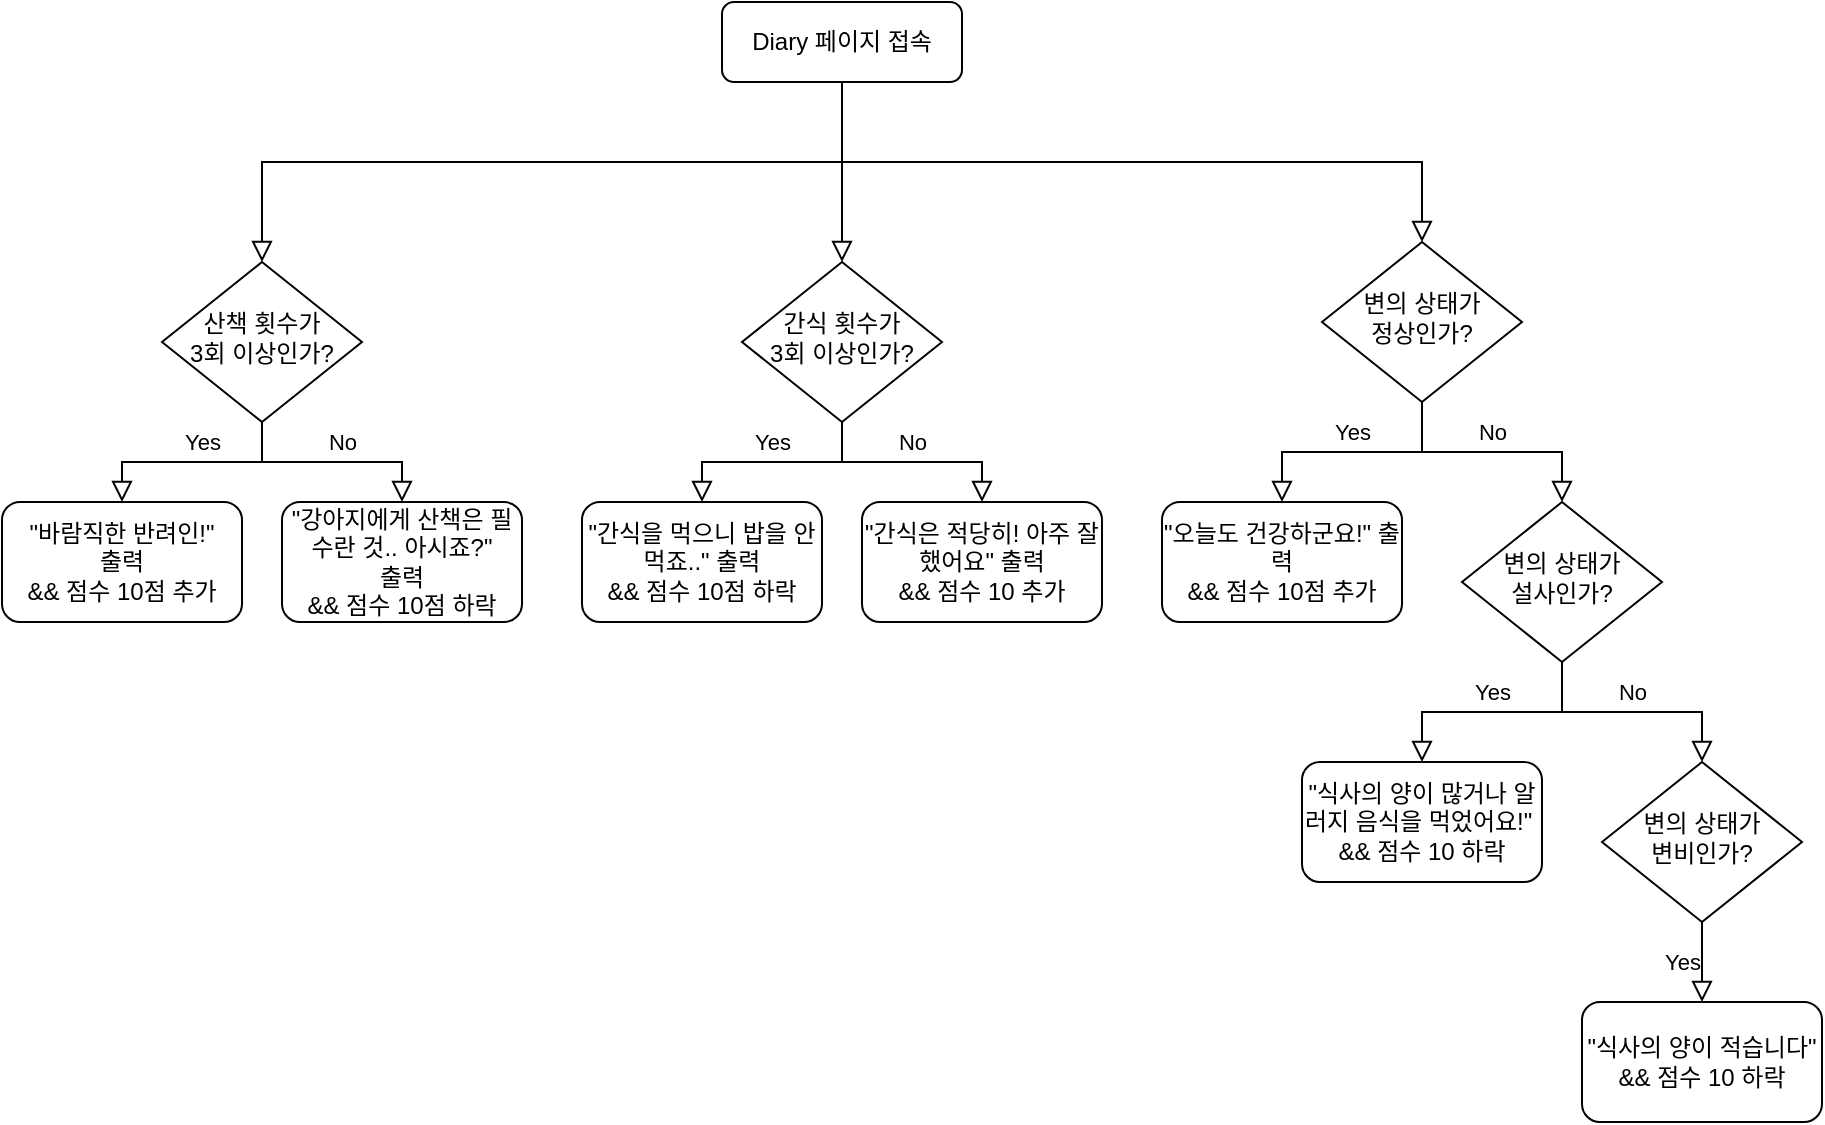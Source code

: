 <mxfile version="20.4.0" type="github"><diagram id="C5RBs43oDa-KdzZeNtuy" name="Page-1"><mxGraphModel dx="992" dy="489" grid="1" gridSize="10" guides="1" tooltips="1" connect="1" arrows="1" fold="1" page="1" pageScale="1" pageWidth="827" pageHeight="1169" math="0" shadow="0"><root><mxCell id="WIyWlLk6GJQsqaUBKTNV-0"/><mxCell id="WIyWlLk6GJQsqaUBKTNV-1" parent="WIyWlLk6GJQsqaUBKTNV-0"/><mxCell id="WIyWlLk6GJQsqaUBKTNV-2" value="" style="rounded=0;html=1;jettySize=auto;orthogonalLoop=1;fontSize=11;endArrow=block;endFill=0;endSize=8;strokeWidth=1;shadow=0;labelBackgroundColor=none;edgeStyle=orthogonalEdgeStyle;exitX=0.5;exitY=1;exitDx=0;exitDy=0;entryX=0.5;entryY=0;entryDx=0;entryDy=0;" parent="WIyWlLk6GJQsqaUBKTNV-1" source="WIyWlLk6GJQsqaUBKTNV-3" target="WIyWlLk6GJQsqaUBKTNV-6" edge="1"><mxGeometry relative="1" as="geometry"><Array as="points"><mxPoint x="540" y="120"/><mxPoint x="250" y="120"/></Array></mxGeometry></mxCell><mxCell id="WIyWlLk6GJQsqaUBKTNV-3" value="Diary 페이지 접속" style="rounded=1;whiteSpace=wrap;html=1;fontSize=12;glass=0;strokeWidth=1;shadow=0;" parent="WIyWlLk6GJQsqaUBKTNV-1" vertex="1"><mxGeometry x="480" y="40" width="120" height="40" as="geometry"/></mxCell><mxCell id="WIyWlLk6GJQsqaUBKTNV-4" value="Yes" style="rounded=0;html=1;jettySize=auto;orthogonalLoop=1;fontSize=11;endArrow=block;endFill=0;endSize=8;strokeWidth=1;shadow=0;labelBackgroundColor=none;edgeStyle=orthogonalEdgeStyle;entryX=0.5;entryY=0;entryDx=0;entryDy=0;" parent="WIyWlLk6GJQsqaUBKTNV-1" source="WIyWlLk6GJQsqaUBKTNV-6" target="Z7tnMQK_jCLTxWEwEUP2-1" edge="1"><mxGeometry x="-0.091" y="-10" relative="1" as="geometry"><mxPoint as="offset"/><mxPoint x="290" y="280" as="targetPoint"/></mxGeometry></mxCell><mxCell id="WIyWlLk6GJQsqaUBKTNV-5" value="" style="edgeStyle=orthogonalEdgeStyle;rounded=0;html=1;jettySize=auto;orthogonalLoop=1;fontSize=11;endArrow=block;endFill=0;endSize=8;strokeWidth=1;shadow=0;labelBackgroundColor=none;exitX=0.5;exitY=1;exitDx=0;exitDy=0;entryX=0.5;entryY=0;entryDx=0;entryDy=0;" parent="WIyWlLk6GJQsqaUBKTNV-1" source="WIyWlLk6GJQsqaUBKTNV-3" target="WIyWlLk6GJQsqaUBKTNV-10" edge="1"><mxGeometry y="10" relative="1" as="geometry"><mxPoint as="offset"/><mxPoint x="580" y="140" as="targetPoint"/><Array as="points"><mxPoint x="540" y="160"/><mxPoint x="540" y="160"/></Array></mxGeometry></mxCell><mxCell id="WIyWlLk6GJQsqaUBKTNV-6" value="산책 횟수가&lt;br&gt;3회 이상인가?" style="rhombus;whiteSpace=wrap;html=1;shadow=0;fontFamily=Helvetica;fontSize=12;align=center;strokeWidth=1;spacing=6;spacingTop=-4;" parent="WIyWlLk6GJQsqaUBKTNV-1" vertex="1"><mxGeometry x="200" y="170" width="100" height="80" as="geometry"/></mxCell><mxCell id="WIyWlLk6GJQsqaUBKTNV-8" value="No" style="rounded=0;html=1;jettySize=auto;orthogonalLoop=1;fontSize=11;endArrow=block;endFill=0;endSize=8;strokeWidth=1;shadow=0;labelBackgroundColor=none;edgeStyle=orthogonalEdgeStyle;exitX=0.5;exitY=1;exitDx=0;exitDy=0;entryX=0.5;entryY=0;entryDx=0;entryDy=0;" parent="WIyWlLk6GJQsqaUBKTNV-1" source="WIyWlLk6GJQsqaUBKTNV-6" target="WIyWlLk6GJQsqaUBKTNV-12" edge="1"><mxGeometry x="0.091" y="10" relative="1" as="geometry"><mxPoint as="offset"/><mxPoint x="310" y="370" as="sourcePoint"/><mxPoint x="380" y="240" as="targetPoint"/></mxGeometry></mxCell><mxCell id="WIyWlLk6GJQsqaUBKTNV-9" value="Yes" style="edgeStyle=orthogonalEdgeStyle;rounded=0;html=1;jettySize=auto;orthogonalLoop=1;fontSize=11;endArrow=block;endFill=0;endSize=8;strokeWidth=1;shadow=0;labelBackgroundColor=none;exitX=0.5;exitY=1;exitDx=0;exitDy=0;entryX=0.5;entryY=0;entryDx=0;entryDy=0;" parent="WIyWlLk6GJQsqaUBKTNV-1" source="WIyWlLk6GJQsqaUBKTNV-10" target="Z7tnMQK_jCLTxWEwEUP2-4" edge="1"><mxGeometry y="-10" relative="1" as="geometry"><mxPoint as="offset"/><mxPoint x="420" y="290" as="targetPoint"/></mxGeometry></mxCell><mxCell id="WIyWlLk6GJQsqaUBKTNV-10" value="간식 횟수가&lt;br&gt;3회 이상인가?" style="rhombus;whiteSpace=wrap;html=1;shadow=0;fontFamily=Helvetica;fontSize=12;align=center;strokeWidth=1;spacing=6;spacingTop=-4;" parent="WIyWlLk6GJQsqaUBKTNV-1" vertex="1"><mxGeometry x="490" y="170" width="100" height="80" as="geometry"/></mxCell><mxCell id="WIyWlLk6GJQsqaUBKTNV-12" value="&quot;강아지에게 산책은 필수란 것.. 아시죠?&quot; &lt;br&gt;출력&lt;br&gt;&amp;amp;&amp;amp; 점수 10점 하락" style="rounded=1;whiteSpace=wrap;html=1;fontSize=12;glass=0;strokeWidth=1;shadow=0;" parent="WIyWlLk6GJQsqaUBKTNV-1" vertex="1"><mxGeometry x="260" y="290" width="120" height="60" as="geometry"/></mxCell><mxCell id="Z7tnMQK_jCLTxWEwEUP2-1" value="&quot;바람직한 반려인!&quot;&lt;br&gt;출력 &lt;br&gt;&amp;amp;&amp;amp; 점수 10점 추가" style="rounded=1;whiteSpace=wrap;html=1;fontSize=12;glass=0;strokeWidth=1;shadow=0;" vertex="1" parent="WIyWlLk6GJQsqaUBKTNV-1"><mxGeometry x="120" y="290" width="120" height="60" as="geometry"/></mxCell><mxCell id="Z7tnMQK_jCLTxWEwEUP2-2" value="No" style="edgeStyle=orthogonalEdgeStyle;rounded=0;html=1;jettySize=auto;orthogonalLoop=1;fontSize=11;endArrow=block;endFill=0;endSize=8;strokeWidth=1;shadow=0;labelBackgroundColor=none;exitX=0.5;exitY=1;exitDx=0;exitDy=0;entryX=0.5;entryY=0;entryDx=0;entryDy=0;" edge="1" parent="WIyWlLk6GJQsqaUBKTNV-1" source="WIyWlLk6GJQsqaUBKTNV-10" target="Z7tnMQK_jCLTxWEwEUP2-5"><mxGeometry y="10" relative="1" as="geometry"><mxPoint as="offset"/><mxPoint x="600" y="290" as="targetPoint"/></mxGeometry></mxCell><mxCell id="Z7tnMQK_jCLTxWEwEUP2-3" value="변의 상태가&lt;br&gt;정상인가?" style="rhombus;whiteSpace=wrap;html=1;shadow=0;fontFamily=Helvetica;fontSize=12;align=center;strokeWidth=1;spacing=6;spacingTop=-4;" vertex="1" parent="WIyWlLk6GJQsqaUBKTNV-1"><mxGeometry x="780" y="160" width="100" height="80" as="geometry"/></mxCell><mxCell id="Z7tnMQK_jCLTxWEwEUP2-4" value="&quot;간식을 먹으니 밥을 안먹죠..&quot; 출력&lt;br&gt;&amp;amp;&amp;amp; 점수 10점 하락" style="rounded=1;whiteSpace=wrap;html=1;fontSize=12;glass=0;strokeWidth=1;shadow=0;" vertex="1" parent="WIyWlLk6GJQsqaUBKTNV-1"><mxGeometry x="410" y="290" width="120" height="60" as="geometry"/></mxCell><mxCell id="Z7tnMQK_jCLTxWEwEUP2-5" value="&quot;간식은 적당히! 아주 잘했어요&quot; 출력&lt;br&gt;&amp;amp;&amp;amp; 점수 10 추가" style="rounded=1;whiteSpace=wrap;html=1;fontSize=12;glass=0;strokeWidth=1;shadow=0;" vertex="1" parent="WIyWlLk6GJQsqaUBKTNV-1"><mxGeometry x="550" y="290" width="120" height="60" as="geometry"/></mxCell><mxCell id="Z7tnMQK_jCLTxWEwEUP2-6" value="" style="edgeStyle=orthogonalEdgeStyle;rounded=0;html=1;jettySize=auto;orthogonalLoop=1;fontSize=11;endArrow=block;endFill=0;endSize=8;strokeWidth=1;shadow=0;labelBackgroundColor=none;entryX=0.5;entryY=0;entryDx=0;entryDy=0;exitX=0.5;exitY=1;exitDx=0;exitDy=0;" edge="1" parent="WIyWlLk6GJQsqaUBKTNV-1" source="WIyWlLk6GJQsqaUBKTNV-3" target="Z7tnMQK_jCLTxWEwEUP2-3"><mxGeometry y="10" relative="1" as="geometry"><mxPoint as="offset"/><mxPoint x="540" y="110" as="sourcePoint"/><mxPoint x="540" y="180" as="targetPoint"/><Array as="points"><mxPoint x="540" y="120"/><mxPoint x="830" y="120"/></Array></mxGeometry></mxCell><mxCell id="Z7tnMQK_jCLTxWEwEUP2-7" value="Yes" style="edgeStyle=orthogonalEdgeStyle;rounded=0;html=1;jettySize=auto;orthogonalLoop=1;fontSize=11;endArrow=block;endFill=0;endSize=8;strokeWidth=1;shadow=0;labelBackgroundColor=none;exitX=0.5;exitY=1;exitDx=0;exitDy=0;entryX=0.5;entryY=0;entryDx=0;entryDy=0;" edge="1" parent="WIyWlLk6GJQsqaUBKTNV-1" target="Z7tnMQK_jCLTxWEwEUP2-9" source="Z7tnMQK_jCLTxWEwEUP2-3"><mxGeometry y="-10" relative="1" as="geometry"><mxPoint as="offset"/><mxPoint x="830" y="250" as="sourcePoint"/><mxPoint x="710" y="290" as="targetPoint"/></mxGeometry></mxCell><mxCell id="Z7tnMQK_jCLTxWEwEUP2-8" value="No" style="edgeStyle=orthogonalEdgeStyle;rounded=0;html=1;jettySize=auto;orthogonalLoop=1;fontSize=11;endArrow=block;endFill=0;endSize=8;strokeWidth=1;shadow=0;labelBackgroundColor=none;exitX=0.5;exitY=1;exitDx=0;exitDy=0;entryX=0.5;entryY=0;entryDx=0;entryDy=0;" edge="1" parent="WIyWlLk6GJQsqaUBKTNV-1" target="Z7tnMQK_jCLTxWEwEUP2-11" source="Z7tnMQK_jCLTxWEwEUP2-3"><mxGeometry y="10" relative="1" as="geometry"><mxPoint as="offset"/><mxPoint x="830" y="250" as="sourcePoint"/><mxPoint x="910" y="240" as="targetPoint"/></mxGeometry></mxCell><mxCell id="Z7tnMQK_jCLTxWEwEUP2-9" value="&quot;오늘도 건강하군요!&quot; 출력&lt;br&gt;&amp;amp;&amp;amp; 점수 10점 추가" style="rounded=1;whiteSpace=wrap;html=1;fontSize=12;glass=0;strokeWidth=1;shadow=0;" vertex="1" parent="WIyWlLk6GJQsqaUBKTNV-1"><mxGeometry x="700" y="290" width="120" height="60" as="geometry"/></mxCell><mxCell id="Z7tnMQK_jCLTxWEwEUP2-10" value="&quot;식사의 양이 많거나 알러지 음식을 먹었어요!&quot;&amp;nbsp;&lt;br&gt;&amp;amp;&amp;amp; 점수 10 하락" style="rounded=1;whiteSpace=wrap;html=1;fontSize=12;glass=0;strokeWidth=1;shadow=0;" vertex="1" parent="WIyWlLk6GJQsqaUBKTNV-1"><mxGeometry x="770" y="420" width="120" height="60" as="geometry"/></mxCell><mxCell id="Z7tnMQK_jCLTxWEwEUP2-11" value="변의 상태가&lt;br&gt;설사인가?" style="rhombus;whiteSpace=wrap;html=1;shadow=0;fontFamily=Helvetica;fontSize=12;align=center;strokeWidth=1;spacing=6;spacingTop=-4;" vertex="1" parent="WIyWlLk6GJQsqaUBKTNV-1"><mxGeometry x="850" y="290" width="100" height="80" as="geometry"/></mxCell><mxCell id="Z7tnMQK_jCLTxWEwEUP2-12" value="Yes" style="edgeStyle=orthogonalEdgeStyle;rounded=0;html=1;jettySize=auto;orthogonalLoop=1;fontSize=11;endArrow=block;endFill=0;endSize=8;strokeWidth=1;shadow=0;labelBackgroundColor=none;exitX=0.5;exitY=1;exitDx=0;exitDy=0;" edge="1" parent="WIyWlLk6GJQsqaUBKTNV-1" source="Z7tnMQK_jCLTxWEwEUP2-11" target="Z7tnMQK_jCLTxWEwEUP2-10"><mxGeometry y="-10" relative="1" as="geometry"><mxPoint as="offset"/><mxPoint x="840" y="250" as="sourcePoint"/><mxPoint x="810" y="420" as="targetPoint"/></mxGeometry></mxCell><mxCell id="Z7tnMQK_jCLTxWEwEUP2-15" value="No" style="edgeStyle=orthogonalEdgeStyle;rounded=0;html=1;jettySize=auto;orthogonalLoop=1;fontSize=11;endArrow=block;endFill=0;endSize=8;strokeWidth=1;shadow=0;labelBackgroundColor=none;exitX=0.5;exitY=1;exitDx=0;exitDy=0;entryX=0.5;entryY=0;entryDx=0;entryDy=0;" edge="1" parent="WIyWlLk6GJQsqaUBKTNV-1" source="Z7tnMQK_jCLTxWEwEUP2-11" target="Z7tnMQK_jCLTxWEwEUP2-18"><mxGeometry y="10" relative="1" as="geometry"><mxPoint as="offset"/><mxPoint x="840" y="250" as="sourcePoint"/><mxPoint x="970" y="400" as="targetPoint"/></mxGeometry></mxCell><mxCell id="Z7tnMQK_jCLTxWEwEUP2-16" value="&quot;식사의 양이 적습니다&quot;&lt;br&gt;&amp;amp;&amp;amp; 점수 10 하락" style="rounded=1;whiteSpace=wrap;html=1;fontSize=12;glass=0;strokeWidth=1;shadow=0;" vertex="1" parent="WIyWlLk6GJQsqaUBKTNV-1"><mxGeometry x="910" y="540" width="120" height="60" as="geometry"/></mxCell><mxCell id="Z7tnMQK_jCLTxWEwEUP2-18" value="변의 상태가&lt;br&gt;변비인가?" style="rhombus;whiteSpace=wrap;html=1;shadow=0;fontFamily=Helvetica;fontSize=12;align=center;strokeWidth=1;spacing=6;spacingTop=-4;" vertex="1" parent="WIyWlLk6GJQsqaUBKTNV-1"><mxGeometry x="920" y="420" width="100" height="80" as="geometry"/></mxCell><mxCell id="Z7tnMQK_jCLTxWEwEUP2-19" value="Yes" style="edgeStyle=orthogonalEdgeStyle;rounded=0;html=1;jettySize=auto;orthogonalLoop=1;fontSize=11;endArrow=block;endFill=0;endSize=8;strokeWidth=1;shadow=0;labelBackgroundColor=none;exitX=0.5;exitY=1;exitDx=0;exitDy=0;entryX=0.5;entryY=0;entryDx=0;entryDy=0;" edge="1" parent="WIyWlLk6GJQsqaUBKTNV-1" source="Z7tnMQK_jCLTxWEwEUP2-18" target="Z7tnMQK_jCLTxWEwEUP2-16"><mxGeometry y="-10" relative="1" as="geometry"><mxPoint as="offset"/><mxPoint x="910" y="380" as="sourcePoint"/><mxPoint x="840" y="510" as="targetPoint"/></mxGeometry></mxCell></root></mxGraphModel></diagram></mxfile>